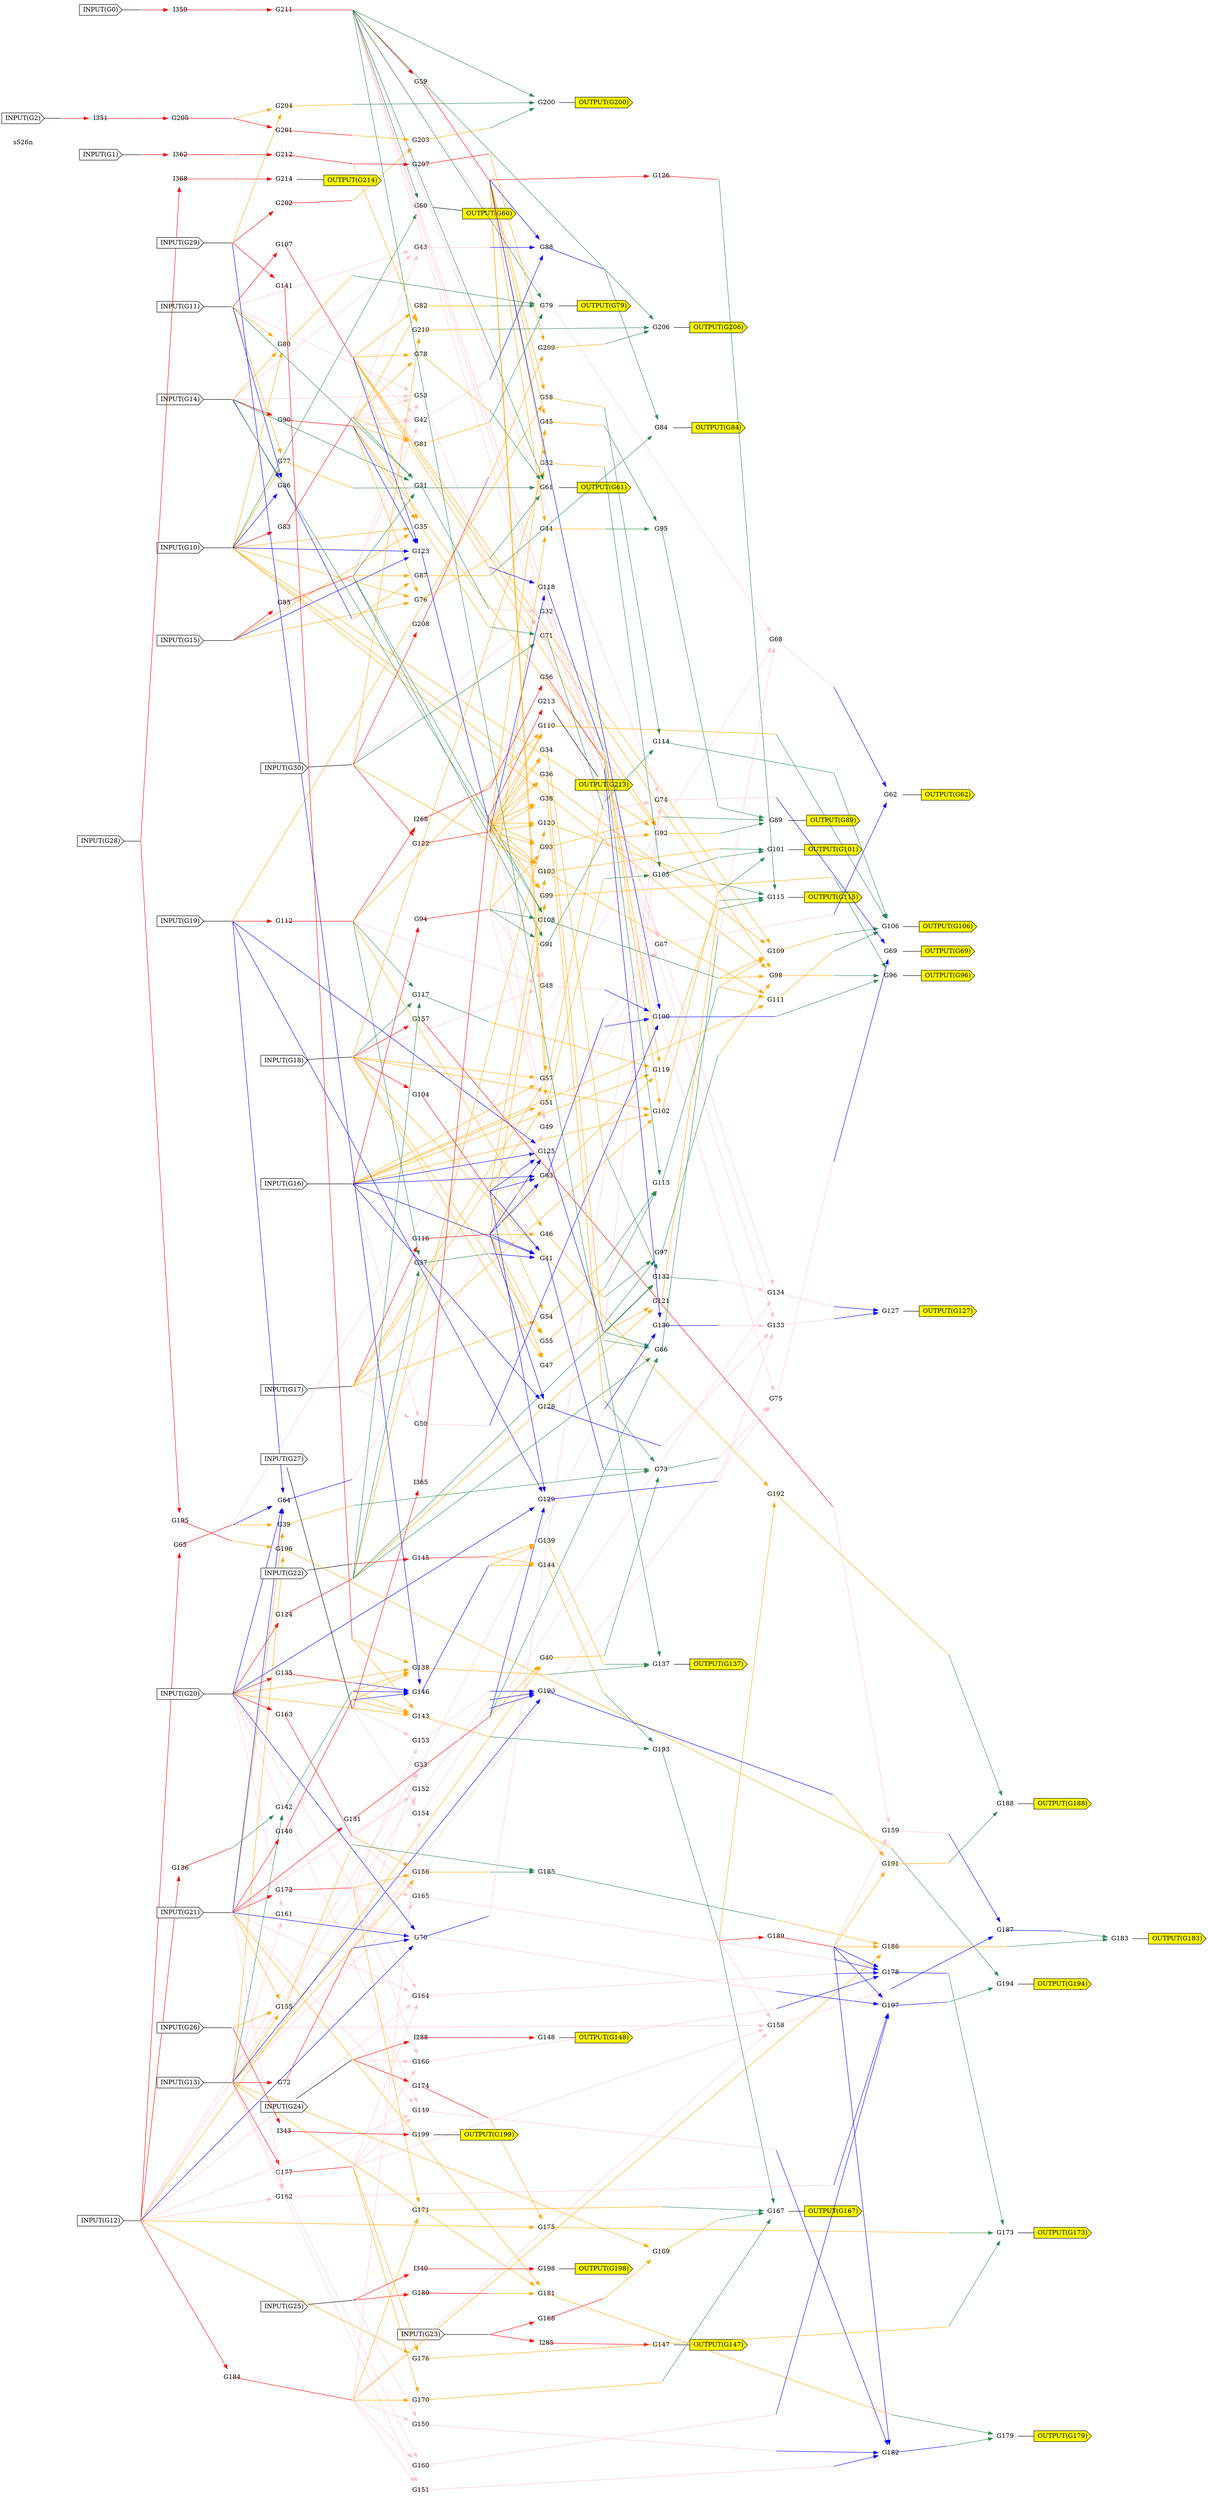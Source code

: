 digraph a
{
	//24 Inputs
	//27 Outputs
	//194 Gates
	overlap = false;
	rankdir = LR;
	splines = false;
	"s526n" [color = invis]
	G0 [label = "INPUT(G0)" shape = cds style = filled fillcolor = white]
	OG0 [label = "", fixedsize="false", width=0, height=0, shape=none]
	G0 -> OG0 [arrowhead=none]
	G1 [label = "INPUT(G1)" shape = cds style = filled fillcolor = white]
	OG1 [label = "", fixedsize="false", width=0, height=0, shape=none]
	G1 -> OG1 [arrowhead=none]
	G2 [label = "INPUT(G2)" shape = cds style = filled fillcolor = white]
	OG2 [label = "", fixedsize="false", width=0, height=0, shape=none]
	G2 -> OG2 [arrowhead=none]
	G10 [label = "INPUT(G10)" shape = cds style = filled fillcolor = white]
	OG10 [label = "", fixedsize="false", width=0, height=0, shape=none]
	G10 -> OG10 [arrowhead=none]
	G11 [label = "INPUT(G11)" shape = cds style = filled fillcolor = white]
	OG11 [label = "", fixedsize="false", width=0, height=0, shape=none]
	G11 -> OG11 [arrowhead=none]
	G12 [label = "INPUT(G12)" shape = cds style = filled fillcolor = white]
	OG12 [label = "", fixedsize="false", width=0, height=0, shape=none]
	G12 -> OG12 [arrowhead=none]
	G13 [label = "INPUT(G13)" shape = cds style = filled fillcolor = white]
	OG13 [label = "", fixedsize="false", width=0, height=0, shape=none]
	G13 -> OG13 [arrowhead=none]
	G14 [label = "INPUT(G14)" shape = cds style = filled fillcolor = white]
	OG14 [label = "", fixedsize="false", width=0, height=0, shape=none]
	G14 -> OG14 [arrowhead=none]
	G15 [label = "INPUT(G15)" shape = cds style = filled fillcolor = white]
	OG15 [label = "", fixedsize="false", width=0, height=0, shape=none]
	G15 -> OG15 [arrowhead=none]
	G16 [label = "INPUT(G16)" shape = cds style = filled fillcolor = white]
	OG16 [label = "", fixedsize="false", width=0, height=0, shape=none]
	G16 -> OG16 [arrowhead=none]
	G17 [label = "INPUT(G17)" shape = cds style = filled fillcolor = white]
	OG17 [label = "", fixedsize="false", width=0, height=0, shape=none]
	G17 -> OG17 [arrowhead=none]
	G18 [label = "INPUT(G18)" shape = cds style = filled fillcolor = white]
	OG18 [label = "", fixedsize="false", width=0, height=0, shape=none]
	G18 -> OG18 [arrowhead=none]
	G19 [label = "INPUT(G19)" shape = cds style = filled fillcolor = white]
	OG19 [label = "", fixedsize="false", width=0, height=0, shape=none]
	G19 -> OG19 [arrowhead=none]
	G20 [label = "INPUT(G20)" shape = cds style = filled fillcolor = white]
	OG20 [label = "", fixedsize="false", width=0, height=0, shape=none]
	G20 -> OG20 [arrowhead=none]
	G21 [label = "INPUT(G21)" shape = cds style = filled fillcolor = white]
	OG21 [label = "", fixedsize="false", width=0, height=0, shape=none]
	G21 -> OG21 [arrowhead=none]
	G22 [label = "INPUT(G22)" shape = cds style = filled fillcolor = white]
	OG22 [label = "", fixedsize="false", width=0, height=0, shape=none]
	G22 -> OG22 [arrowhead=none]
	G23 [label = "INPUT(G23)" shape = cds style = filled fillcolor = white]
	OG23 [label = "", fixedsize="false", width=0, height=0, shape=none]
	G23 -> OG23 [arrowhead=none]
	G24 [label = "INPUT(G24)" shape = cds style = filled fillcolor = white]
	OG24 [label = "", fixedsize="false", width=0, height=0, shape=none]
	G24 -> OG24 [arrowhead=none]
	G25 [label = "INPUT(G25)" shape = cds style = filled fillcolor = white]
	OG25 [label = "", fixedsize="false", width=0, height=0, shape=none]
	G25 -> OG25 [arrowhead=none]
	G26 [label = "INPUT(G26)" shape = cds style = filled fillcolor = white]
	OG26 [label = "", fixedsize="false", width=0, height=0, shape=none]
	G26 -> OG26 [arrowhead=none]
	G27 [label = "INPUT(G27)" shape = cds style = filled fillcolor = white]
	OG27 [label = "", fixedsize="false", width=0, height=0, shape=none]
	G27 -> OG27 [arrowhead=none]
	G28 [label = "INPUT(G28)" shape = cds style = filled fillcolor = white]
	OG28 [label = "", fixedsize="false", width=0, height=0, shape=none]
	G28 -> OG28 [arrowhead=none]
	G29 [label = "INPUT(G29)" shape = cds style = filled fillcolor = white]
	OG29 [label = "", fixedsize="false", width=0, height=0, shape=none]
	G29 -> OG29 [arrowhead=none]
	G30 [label = "INPUT(G30)" shape = cds style = filled fillcolor = white]
	OG30 [label = "", fixedsize="false", width=0, height=0, shape=none]
	G30 -> OG30 [arrowhead=none]
	OG147 [label = "OUTPUT(G147)" shape = cds style = filled fillcolor = yellow]
	OG148 [label = "OUTPUT(G148)" shape = cds style = filled fillcolor = yellow]
	OG198 [label = "OUTPUT(G198)" shape = cds style = filled fillcolor = yellow]
	OG199 [label = "OUTPUT(G199)" shape = cds style = filled fillcolor = yellow]
	OG213 [label = "OUTPUT(G213)" shape = cds style = filled fillcolor = yellow]
	OG214 [label = "OUTPUT(G214)" shape = cds style = filled fillcolor = yellow]
	OG62 [label = "OUTPUT(G62)" shape = cds style = filled fillcolor = yellow]
	OG127 [label = "OUTPUT(G127)" shape = cds style = filled fillcolor = yellow]
	OG69 [label = "OUTPUT(G69)" shape = cds style = filled fillcolor = yellow]
	OG60 [label = "OUTPUT(G60)" shape = cds style = filled fillcolor = yellow]
	OG61 [label = "OUTPUT(G61)" shape = cds style = filled fillcolor = yellow]
	OG79 [label = "OUTPUT(G79)" shape = cds style = filled fillcolor = yellow]
	OG84 [label = "OUTPUT(G84)" shape = cds style = filled fillcolor = yellow]
	OG206 [label = "OUTPUT(G206)" shape = cds style = filled fillcolor = yellow]
	OG200 [label = "OUTPUT(G200)" shape = cds style = filled fillcolor = yellow]
	OG137 [label = "OUTPUT(G137)" shape = cds style = filled fillcolor = yellow]
	OG115 [label = "OUTPUT(G115)" shape = cds style = filled fillcolor = yellow]
	OG96 [label = "OUTPUT(G96)" shape = cds style = filled fillcolor = yellow]
	OG89 [label = "OUTPUT(G89)" shape = cds style = filled fillcolor = yellow]
	OG101 [label = "OUTPUT(G101)" shape = cds style = filled fillcolor = yellow]
	OG106 [label = "OUTPUT(G106)" shape = cds style = filled fillcolor = yellow]
	OG167 [label = "OUTPUT(G167)" shape = cds style = filled fillcolor = yellow]
	OG173 [label = "OUTPUT(G173)" shape = cds style = filled fillcolor = yellow]
	OG179 [label = "OUTPUT(G179)" shape = cds style = filled fillcolor = yellow]
	OG188 [label = "OUTPUT(G188)" shape = cds style = filled fillcolor = yellow]
	OG194 [label = "OUTPUT(G194)" shape = cds style = filled fillcolor = yellow]
	OG183 [label = "OUTPUT(G183)" shape = cds style = filled fillcolor = yellow]
	I359 [label = "I359" shape = none fillcolor = red image="NOT.png"];
	OI359 [label = "", fixedsize="false", width=0, height=0, shape=none]
	I359 -> OI359 [arrowhead=none color = red tailclip=false]
	OG0 -> I359 [color = red];
	I362 [label = "I362" shape = none fillcolor = red image="NOT.png"];
	OI362 [label = "", fixedsize="false", width=0, height=0, shape=none]
	I362 -> OI362 [arrowhead=none color = red tailclip=false]
	OG1 -> I362 [color = red];
	I351 [label = "I351" shape = none fillcolor = red image="NOT.png"];
	OI351 [label = "", fixedsize="false", width=0, height=0, shape=none]
	I351 -> OI351 [arrowhead=none color = red tailclip=false]
	OG2 -> I351 [color = red];
	G83 [label = "G83" shape = none fillcolor = red image="NOT.png"];
	OG83 [label = "", fixedsize="false", width=0, height=0, shape=none]
	G83 -> OG83 [arrowhead=none color = red tailclip=false]
	OG10 -> G83 [color = red];
	G107 [label = "G107" shape = none fillcolor = red image="NOT.png"];
	OG107 [label = "", fixedsize="false", width=0, height=0, shape=none]
	G107 -> OG107 [arrowhead=none color = red tailclip=false]
	OG11 -> G107 [color = red];
	G65 [label = "G65" shape = none fillcolor = red image="NOT.png"];
	OG65 [label = "", fixedsize="false", width=0, height=0, shape=none]
	G65 -> OG65 [arrowhead=none color = red tailclip=false]
	OG12 -> G65 [color = red];
	G136 [label = "G136" shape = none fillcolor = red image="NOT.png"];
	OG136 [label = "", fixedsize="false", width=0, height=0, shape=none]
	G136 -> OG136 [arrowhead=none color = red tailclip=false]
	OG12 -> G136 [color = red];
	G184 [label = "G184" shape = none fillcolor = red image="NOT.png"];
	OG184 [label = "", fixedsize="false", width=0, height=0, shape=none]
	G184 -> OG184 [arrowhead=none color = red tailclip=false]
	OG12 -> G184 [color = red];
	G124 [label = "G124" shape = none fillcolor = red image="NOT.png"];
	OG124 [label = "", fixedsize="false", width=0, height=0, shape=none]
	G124 -> OG124 [arrowhead=none color = red tailclip=false]
	OG20 -> G124 [color = red];
	G135 [label = "G135" shape = none fillcolor = red image="NOT.png"];
	OG135 [label = "", fixedsize="false", width=0, height=0, shape=none]
	G135 -> OG135 [arrowhead=none color = red tailclip=false]
	OG20 -> G135 [color = red];
	G163 [label = "G163" shape = none fillcolor = red image="NOT.png"];
	OG163 [label = "", fixedsize="false", width=0, height=0, shape=none]
	G163 -> OG163 [arrowhead=none color = red tailclip=false]
	OG20 -> G163 [color = red];
	G72 [label = "G72" shape = none fillcolor = red image="NOT.png"];
	OG72 [label = "", fixedsize="false", width=0, height=0, shape=none]
	G72 -> OG72 [arrowhead=none color = red tailclip=false]
	OG13 -> G72 [color = red];
	G177 [label = "G177" shape = none fillcolor = red image="NOT.png"];
	OG177 [label = "", fixedsize="false", width=0, height=0, shape=none]
	G177 -> OG177 [arrowhead=none color = red tailclip=false]
	OG13 -> G177 [color = red];
	G131 [label = "G131" shape = none fillcolor = red image="NOT.png"];
	OG131 [label = "", fixedsize="false", width=0, height=0, shape=none]
	G131 -> OG131 [arrowhead=none color = red tailclip=false]
	OG21 -> G131 [color = red];
	G140 [label = "G140" shape = none fillcolor = red image="NOT.png"];
	OG140 [label = "", fixedsize="false", width=0, height=0, shape=none]
	G140 -> OG140 [arrowhead=none color = red tailclip=false]
	OG21 -> G140 [color = red];
	G172 [label = "G172" shape = none fillcolor = red image="NOT.png"];
	OG172 [label = "", fixedsize="false", width=0, height=0, shape=none]
	G172 -> OG172 [arrowhead=none color = red tailclip=false]
	OG21 -> G172 [color = red];
	G90 [label = "G90" shape = none fillcolor = red image="NOT.png"];
	OG90 [label = "", fixedsize="false", width=0, height=0, shape=none]
	G90 -> OG90 [arrowhead=none color = red tailclip=false]
	OG14 -> G90 [color = red];
	G145 [label = "G145" shape = none fillcolor = red image="NOT.png"];
	OG145 [label = "", fixedsize="false", width=0, height=0, shape=none]
	G145 -> OG145 [arrowhead=none color = red tailclip=false]
	OG22 -> G145 [color = red];
	G122 [label = "G122" shape = none fillcolor = red image="NOT.png"];
	OG122 [label = "", fixedsize="false", width=0, height=0, shape=none]
	G122 -> OG122 [arrowhead=none color = red tailclip=false]
	OG30 -> G122 [color = red];
	G208 [label = "G208" shape = none fillcolor = red image="NOT.png"];
	OG208 [label = "", fixedsize="false", width=0, height=0, shape=none]
	G208 -> OG208 [arrowhead=none color = red tailclip=false]
	OG30 -> G208 [color = red];
	G85 [label = "G85" shape = none fillcolor = red image="NOT.png"];
	OG85 [label = "", fixedsize="false", width=0, height=0, shape=none]
	G85 -> OG85 [arrowhead=none color = red tailclip=false]
	OG15 -> G85 [color = red];
	I285 [label = "I285" shape = none fillcolor = red image="NOT.png"];
	OI285 [label = "", fixedsize="false", width=0, height=0, shape=none]
	I285 -> OI285 [arrowhead=none color = red tailclip=false]
	OG23 -> I285 [color = red];
	G168 [label = "G168" shape = none fillcolor = red image="NOT.png"];
	OG168 [label = "", fixedsize="false", width=0, height=0, shape=none]
	G168 -> OG168 [arrowhead=none color = red tailclip=false]
	OG23 -> G168 [color = red];
	G94 [label = "G94" shape = none fillcolor = red image="NOT.png"];
	OG94 [label = "", fixedsize="false", width=0, height=0, shape=none]
	G94 -> OG94 [arrowhead=none color = red tailclip=false]
	OG16 -> G94 [color = red];
	I288 [label = "I288" shape = none fillcolor = red image="NOT.png"];
	OI288 [label = "", fixedsize="false", width=0, height=0, shape=none]
	I288 -> OI288 [arrowhead=none color = red tailclip=false]
	OG24 -> I288 [color = red];
	G174 [label = "G174" shape = none fillcolor = red image="NOT.png"];
	OG174 [label = "", fixedsize="false", width=0, height=0, shape=none]
	G174 -> OG174 [arrowhead=none color = red tailclip=false]
	OG24 -> G174 [color = red];
	G116 [label = "G116" shape = none fillcolor = red image="NOT.png"];
	OG116 [label = "", fixedsize="false", width=0, height=0, shape=none]
	G116 -> OG116 [arrowhead=none color = red tailclip=false]
	OG17 -> G116 [color = red];
	G180 [label = "G180" shape = none fillcolor = red image="NOT.png"];
	OG180 [label = "", fixedsize="false", width=0, height=0, shape=none]
	G180 -> OG180 [arrowhead=none color = red tailclip=false]
	OG25 -> G180 [color = red];
	I340 [label = "I340" shape = none fillcolor = red image="NOT.png"];
	OI340 [label = "", fixedsize="false", width=0, height=0, shape=none]
	I340 -> OI340 [arrowhead=none color = red tailclip=false]
	OG25 -> I340 [color = red];
	G104 [label = "G104" shape = none fillcolor = red image="NOT.png"];
	OG104 [label = "", fixedsize="false", width=0, height=0, shape=none]
	G104 -> OG104 [arrowhead=none color = red tailclip=false]
	OG18 -> G104 [color = red];
	G157 [label = "G157" shape = none fillcolor = red image="NOT.png"];
	OG157 [label = "", fixedsize="false", width=0, height=0, shape=none]
	G157 -> OG157 [arrowhead=none color = red tailclip=false]
	OG18 -> G157 [color = red];
	I343 [label = "I343" shape = none fillcolor = red image="NOT.png"];
	OI343 [label = "", fixedsize="false", width=0, height=0, shape=none]
	I343 -> OI343 [arrowhead=none color = red tailclip=false]
	OG26 -> I343 [color = red];
	G112 [label = "G112" shape = none fillcolor = red image="NOT.png"];
	OG112 [label = "", fixedsize="false", width=0, height=0, shape=none]
	G112 -> OG112 [arrowhead=none color = red tailclip=false]
	OG19 -> G112 [color = red];
	I365 [label = "I365" shape = none fillcolor = red image="NOT.png"];
	OI365 [label = "", fixedsize="false", width=0, height=0, shape=none]
	I365 -> OI365 [arrowhead=none color = red tailclip=false]
	OG27 -> I365 [color = red];
	G195 [label = "G195" shape = none fillcolor = red image="NOT.png"];
	OG195 [label = "", fixedsize="false", width=0, height=0, shape=none]
	G195 -> OG195 [arrowhead=none color = red tailclip=false]
	OG28 -> G195 [color = red];
	I368 [label = "I368" shape = none fillcolor = red image="NOT.png"];
	OI368 [label = "", fixedsize="false", width=0, height=0, shape=none]
	I368 -> OI368 [arrowhead=none color = red tailclip=false]
	OG28 -> I368 [color = red];
	G141 [label = "G141" shape = none fillcolor = red image="NOT.png"];
	OG141 [label = "", fixedsize="false", width=0, height=0, shape=none]
	G141 -> OG141 [arrowhead=none color = red tailclip=false]
	OG29 -> G141 [color = red];
	G202 [label = "G202" shape = none fillcolor = red image="NOT.png"];
	OG202 [label = "", fixedsize="false", width=0, height=0, shape=none]
	G202 -> OG202 [arrowhead=none color = red tailclip=false]
	OG29 -> G202 [color = red];
	G211 [label = "G211" shape = none fillcolor = red image="NOT.png"];
	OG211 [label = "", fixedsize="false", width=0, height=0, shape=none]
	G211 -> OG211 [arrowhead=none color = red tailclip=false]
	OI359 -> G211 [color = red];
	G212 [label = "G212" shape = none fillcolor = red image="NOT.png"];
	OG212 [label = "", fixedsize="false", width=0, height=0, shape=none]
	G212 -> OG212 [arrowhead=none color = red tailclip=false]
	OI362 -> G212 [color = red];
	G205 [label = "G205" shape = none fillcolor = red image="NOT.png"];
	OG205 [label = "", fixedsize="false", width=0, height=0, shape=none]
	G205 -> OG205 [arrowhead=none color = red tailclip=false]
	OI351 -> G205 [color = red];
	G147 [label = "G147" shape = none fillcolor = red image="NOT.png"];
	G147 -> OG147 [arrowhead=none color = black]
	OI285 -> G147 [color = red];
	G148 [label = "G148" shape = none fillcolor = red image="NOT.png"];
	G148 -> OG148 [arrowhead=none color = black]
	OI288 -> G148 [color = red];
	G198 [label = "G198" shape = none fillcolor = red image="NOT.png"];
	G198 -> OG198 [arrowhead=none color = black]
	OI340 -> G198 [color = red];
	G199 [label = "G199" shape = none fillcolor = red image="NOT.png"];
	G199 -> OG199 [arrowhead=none color = black]
	OI343 -> G199 [color = red];
	I268 [label = "I268" shape = none fillcolor = red image="NOT.png"];
	OI268 [label = "", fixedsize="false", width=0, height=0, shape=none]
	I268 -> OI268 [arrowhead=none color = red tailclip=false]
	OG112 -> I268 [color = red];
	G56 [label = "G56" shape = none fillcolor = red image="NOT.png"];
	OG56 [label = "", fixedsize="false", width=0, height=0, shape=none]
	G56 -> OG56 [arrowhead=none color = red tailclip=false]
	OI268 -> G56 [color = red];
	G213 [label = "G213" shape = none fillcolor = red image="NOT.png"];
	G213 -> OG213 [arrowhead=none color = black]
	OI365 -> G213 [color = red];
	G214 [label = "G214" shape = none fillcolor = red image="NOT.png"];
	G214 -> OG214 [arrowhead=none color = black]
	OI368 -> G214 [color = red];
	G59 [label = "G59" shape = none fillcolor = red image="NOT.png"];
	OG59 [label = "", fixedsize="false", width=0, height=0, shape=none]
	G59 -> OG59 [arrowhead=none color = red tailclip=false]
	OG211 -> G59 [color = red];
	G207 [label = "G207" shape = none fillcolor = red image="NOT.png"];
	OG207 [label = "", fixedsize="false", width=0, height=0, shape=none]
	G207 -> OG207 [arrowhead=none color = red tailclip=false]
	OG212 -> G207 [color = red];
	G201 [label = "G201" shape = none fillcolor = red image="NOT.png"];
	OG201 [label = "", fixedsize="false", width=0, height=0, shape=none]
	G201 -> OG201 [arrowhead=none color = red tailclip=false]
	OG205 -> G201 [color = red];
	G126 [label = "G126" shape = none fillcolor = red image="NOT.png"];
	OG126 [label = "", fixedsize="false", width=0, height=0, shape=none]
	G126 -> OG126 [arrowhead=none color = red tailclip=false]
	OG59 -> G126 [color = red];
	G189 [label = "G189" shape = none fillcolor = red image="NOT.png"];
	OG189 [label = "", fixedsize="false", width=0, height=0, shape=none]
	G189 -> OG189 [arrowhead=none color = red tailclip=false]
	OG193 -> G189 [color = red];
	G77 [label = "G77" shape = none fillcolor = orange image="AND.png"];
	OG77 [label = "", fixedsize="false", width=0, height=0, shape=none]
	G77 -> OG77 [arrowhead=none color = orange tailclip=false]
	OG10 -> G77 [color = orange];
	OG11 -> G77 [color = orange];
	G80 [label = "G80" shape = none fillcolor = orange image="AND.png"];
	OG80 [label = "", fixedsize="false", width=0, height=0, shape=none]
	G80 -> OG80 [arrowhead=none color = orange tailclip=false]
	OG10 -> G80 [color = orange];
	OG11 -> G80 [color = orange];
	OG14 -> G80 [color = orange];
	G155 [label = "G155" shape = none fillcolor = orange image="AND.png"];
	OG155 [label = "", fixedsize="false", width=0, height=0, shape=none]
	G155 -> OG155 [arrowhead=none color = orange tailclip=false]
	OG21 -> G155 [color = orange];
	OG13 -> G155 [color = orange];
	OG26 -> G155 [color = orange];
	G78 [label = "G78" shape = none fillcolor = orange image="AND.png"];
	OG78 [label = "", fixedsize="false", width=0, height=0, shape=none]
	G78 -> OG78 [arrowhead=none color = orange tailclip=false]
	OG83 -> G78 [color = orange];
	OG107 -> G78 [color = orange];
	G39 [label = "G39" shape = none fillcolor = orange image="AND.png"];
	OG39 [label = "", fixedsize="false", width=0, height=0, shape=none]
	G39 -> OG39 [arrowhead=none color = orange tailclip=false]
	OG65 -> G39 [color = orange];
	OG21 -> G39 [color = orange];
	G170 [label = "G170" shape = none fillcolor = orange image="AND.png"];
	OG170 [label = "", fixedsize="false", width=0, height=0, shape=none]
	G170 -> OG170 [arrowhead=none color = orange tailclip=false]
	OG184 -> G170 [color = orange];
	OG177 -> G170 [color = orange];
	G176 [label = "G176" shape = none fillcolor = orange image="AND.png"];
	OG176 [label = "", fixedsize="false", width=0, height=0, shape=none]
	G176 -> OG176 [arrowhead=none color = orange tailclip=false]
	OG177 -> G176 [color = orange];
	OG12 -> G176 [color = orange];
	G40 [label = "G40" shape = none fillcolor = orange image="AND.png"];
	OG40 [label = "", fixedsize="false", width=0, height=0, shape=none]
	G40 -> OG40 [arrowhead=none color = orange tailclip=false]
	OG12 -> G40 [color = orange];
	OG131 -> G40 [color = orange];
	G156 [label = "G156" shape = none fillcolor = orange image="AND.png"];
	OG156 [label = "", fixedsize="false", width=0, height=0, shape=none]
	G156 -> OG156 [arrowhead=none color = orange tailclip=false]
	OG163 -> G156 [color = orange];
	OG172 -> G156 [color = orange];
	OG13 -> G156 [color = orange];
	G171 [label = "G171" shape = none fillcolor = orange image="AND.png"];
	OG171 [label = "", fixedsize="false", width=0, height=0, shape=none]
	G171 -> OG171 [arrowhead=none color = orange tailclip=false]
	OG172 -> G171 [color = orange];
	OG184 -> G171 [color = orange];
	G35 [label = "G35" shape = none fillcolor = orange image="AND.png"];
	OG35 [label = "", fixedsize="false", width=0, height=0, shape=none]
	G35 -> OG35 [arrowhead=none color = orange tailclip=false]
	OG10 -> G35 [color = orange];
	OG107 -> G35 [color = orange];
	OG90 -> G35 [color = orange];
	OG15 -> G35 [color = orange];
	G76 [label = "G76" shape = none fillcolor = orange image="AND.png"];
	OG76 [label = "", fixedsize="false", width=0, height=0, shape=none]
	G76 -> OG76 [arrowhead=none color = orange tailclip=false]
	OG10 -> G76 [color = orange];
	OG90 -> G76 [color = orange];
	OG15 -> G76 [color = orange];
	G81 [label = "G81" shape = none fillcolor = orange image="AND.png"];
	OG81 [label = "", fixedsize="false", width=0, height=0, shape=none]
	G81 -> OG81 [arrowhead=none color = orange tailclip=false]
	OG83 -> G81 [color = orange];
	OG90 -> G81 [color = orange];
	G82 [label = "G82" shape = none fillcolor = orange image="AND.png"];
	OG82 [label = "", fixedsize="false", width=0, height=0, shape=none]
	G82 -> OG82 [arrowhead=none color = orange tailclip=false]
	OG107 -> G82 [color = orange];
	OG90 -> G82 [color = orange];
	G87 [label = "G87" shape = none fillcolor = orange image="AND.png"];
	OG87 [label = "", fixedsize="false", width=0, height=0, shape=none]
	G87 -> OG87 [arrowhead=none color = orange tailclip=false]
	OG85 -> G87 [color = orange];
	OG86 -> G87 [color = orange];
	G169 [label = "G169" shape = none fillcolor = orange image="AND.png"];
	OG169 [label = "", fixedsize="false", width=0, height=0, shape=none]
	G169 -> OG169 [arrowhead=none color = orange tailclip=false]
	OG13 -> G169 [color = orange];
	OG168 -> G169 [color = orange];
	G175 [label = "G175" shape = none fillcolor = orange image="AND.png"];
	OG175 [label = "", fixedsize="false", width=0, height=0, shape=none]
	G175 -> OG175 [arrowhead=none color = orange tailclip=false]
	OG174 -> G175 [color = orange];
	OG12 -> G175 [color = orange];
	G47 [label = "G47" shape = none fillcolor = orange image="AND.png"];
	OG47 [label = "", fixedsize="false", width=0, height=0, shape=none]
	G47 -> OG47 [arrowhead=none color = orange tailclip=false]
	OG116 -> G47 [color = orange];
	OG18 -> G47 [color = orange];
	G55 [label = "G55" shape = none fillcolor = orange image="AND.png"];
	OG55 [label = "", fixedsize="false", width=0, height=0, shape=none]
	G55 -> OG55 [arrowhead=none color = orange tailclip=false]
	OG116 -> G55 [color = orange];
	OG18 -> G55 [color = orange];
	G181 [label = "G181" shape = none fillcolor = orange image="AND.png"];
	OG181 [label = "", fixedsize="false", width=0, height=0, shape=none]
	G181 -> OG181 [arrowhead=none color = orange tailclip=false]
	OG180 -> G181 [color = orange];
	OG13 -> G181 [color = orange];
	OG21 -> G181 [color = orange];
	G54 [label = "G54" shape = none fillcolor = orange image="AND.png"];
	OG54 [label = "", fixedsize="false", width=0, height=0, shape=none]
	G54 -> OG54 [arrowhead=none color = orange tailclip=false]
	OG17 -> G54 [color = orange];
	OG104 -> G54 [color = orange];
	G46 [label = "G46" shape = none fillcolor = orange image="AND.png"];
	OG46 [label = "", fixedsize="false", width=0, height=0, shape=none]
	G46 -> OG46 [arrowhead=none color = orange tailclip=false]
	OG116 -> G46 [color = orange];
	OG112 -> G46 [color = orange];
	G196 [label = "G196" shape = none fillcolor = orange image="AND.png"];
	OG196 [label = "", fixedsize="false", width=0, height=0, shape=none]
	G196 -> OG196 [arrowhead=none color = orange tailclip=false]
	OG195 -> G196 [color = orange];
	OG13 -> G196 [color = orange];
	G210 [label = "G210" shape = none fillcolor = orange image="AND.png"];
	OG210 [label = "", fixedsize="false", width=0, height=0, shape=none]
	G210 -> OG210 [arrowhead=none color = orange tailclip=false]
	OG212 -> G210 [color = orange];
	OG30 -> G210 [color = orange];
	G204 [label = "G204" shape = none fillcolor = orange image="AND.png"];
	OG204 [label = "", fixedsize="false", width=0, height=0, shape=none]
	G204 -> OG204 [arrowhead=none color = orange tailclip=false]
	OG205 -> G204 [color = orange];
	OG29 -> G204 [color = orange];
	G138 [label = "G138" shape = none fillcolor = orange image="AND.png"];
	OG138 [label = "", fixedsize="false", width=0, height=0, shape=none]
	G138 -> OG138 [arrowhead=none color = orange tailclip=false]
	OG140 -> G138 [color = orange];
	OG20 -> G138 [color = orange];
	OG141 -> G138 [color = orange];
	OG142 -> G138 [color = orange];
	G143 [label = "G143" shape = none fillcolor = orange image="AND.png"];
	OG143 [label = "", fixedsize="false", width=0, height=0, shape=none]
	G143 -> OG143 [arrowhead=none color = orange tailclip=false]
	OG140 -> G143 [color = orange];
	OG20 -> G143 [color = orange];
	OG141 -> G143 [color = orange];
	OG142 -> G143 [color = orange];
	G34 [label = "G34" shape = none fillcolor = orange image="AND.png"];
	OG34 [label = "", fixedsize="false", width=0, height=0, shape=none]
	G34 -> OG34 [arrowhead=none color = orange tailclip=false]
	OG122 -> G34 [color = orange];
	OG123 -> G34 [color = orange];
	G36 [label = "G36" shape = none fillcolor = orange image="AND.png"];
	OG36 [label = "", fixedsize="false", width=0, height=0, shape=none]
	G36 -> OG36 [arrowhead=none color = orange tailclip=false]
	OG122 -> G36 [color = orange];
	OG123 -> G36 [color = orange];
	G38 [label = "G38" shape = none fillcolor = orange image="AND.png"];
	OG38 [label = "", fixedsize="false", width=0, height=0, shape=none]
	G38 -> OG38 [arrowhead=none color = orange tailclip=false]
	OG122 -> G38 [color = orange];
	OG123 -> G38 [color = orange];
	G93 [label = "G93" shape = none fillcolor = orange image="AND.png"];
	OG93 [label = "", fixedsize="false", width=0, height=0, shape=none]
	G93 -> OG93 [arrowhead=none color = orange tailclip=false]
	OG94 -> G93 [color = orange];
	OG122 -> G93 [color = orange];
	OG123 -> G93 [color = orange];
	G99 [label = "G99" shape = none fillcolor = orange image="AND.png"];
	OG99 [label = "", fixedsize="false", width=0, height=0, shape=none]
	G99 -> OG99 [arrowhead=none color = orange tailclip=false]
	OG116 -> G99 [color = orange];
	OG122 -> G99 [color = orange];
	OG123 -> G99 [color = orange];
	G103 [label = "G103" shape = none fillcolor = orange image="AND.png"];
	OG103 [label = "", fixedsize="false", width=0, height=0, shape=none]
	G103 -> OG103 [arrowhead=none color = orange tailclip=false]
	OG104 -> G103 [color = orange];
	OG122 -> G103 [color = orange];
	OG123 -> G103 [color = orange];
	G110 [label = "G110" shape = none fillcolor = orange image="AND.png"];
	OG110 [label = "", fixedsize="false", width=0, height=0, shape=none]
	G110 -> OG110 [arrowhead=none color = orange tailclip=false]
	OG112 -> G110 [color = orange];
	OG122 -> G110 [color = orange];
	OG123 -> G110 [color = orange];
	G120 [label = "G120" shape = none fillcolor = orange image="AND.png"];
	OG120 [label = "", fixedsize="false", width=0, height=0, shape=none]
	G120 -> OG120 [arrowhead=none color = orange tailclip=false]
	OG124 -> G120 [color = orange];
	OG122 -> G120 [color = orange];
	OG123 -> G120 [color = orange];
	G92 [label = "G92" shape = none fillcolor = orange image="AND.png"];
	OG92 [label = "", fixedsize="false", width=0, height=0, shape=none]
	G92 -> OG92 [arrowhead=none color = orange tailclip=false]
	OG90 -> G92 [color = orange];
	OG107 -> G92 [color = orange];
	OG10 -> G92 [color = orange];
	OG91 -> G92 [color = orange];
	G121 [label = "G121" shape = none fillcolor = orange image="AND.png"];
	OG121 [label = "", fixedsize="false", width=0, height=0, shape=none]
	G121 -> OG121 [arrowhead=none color = orange tailclip=false]
	OG124 -> G121 [color = orange];
	OG125 -> G121 [color = orange];
	G44 [label = "G44" shape = none fillcolor = orange image="AND.png"];
	OG44 [label = "", fixedsize="false", width=0, height=0, shape=none]
	G44 -> OG44 [arrowhead=none color = orange tailclip=false]
	OG59 -> G44 [color = orange];
	OG94 -> G44 [color = orange];
	G45 [label = "G45" shape = none fillcolor = orange image="AND.png"];
	OG45 [label = "", fixedsize="false", width=0, height=0, shape=none]
	G45 -> OG45 [arrowhead=none color = orange tailclip=false]
	OG122 -> G45 [color = orange];
	OG59 -> G45 [color = orange];
	G51 [label = "G51" shape = none fillcolor = orange image="AND.png"];
	OG51 [label = "", fixedsize="false", width=0, height=0, shape=none]
	G51 -> OG51 [arrowhead=none color = orange tailclip=false]
	OG59 -> G51 [color = orange];
	OG16 -> G51 [color = orange];
	OG17 -> G51 [color = orange];
	G52 [label = "G52" shape = none fillcolor = orange image="AND.png"];
	OG52 [label = "", fixedsize="false", width=0, height=0, shape=none]
	G52 -> OG52 [arrowhead=none color = orange tailclip=false]
	OG59 -> G52 [color = orange];
	OG18 -> G52 [color = orange];
	G57 [label = "G57" shape = none fillcolor = orange image="AND.png"];
	OG57 [label = "", fixedsize="false", width=0, height=0, shape=none]
	G57 -> OG57 [arrowhead=none color = orange tailclip=false]
	OG59 -> G57 [color = orange];
	OG16 -> G57 [color = orange];
	OG17 -> G57 [color = orange];
	OG18 -> G57 [color = orange];
	G58 [label = "G58" shape = none fillcolor = orange image="AND.png"];
	OG58 [label = "", fixedsize="false", width=0, height=0, shape=none]
	G58 -> OG58 [arrowhead=none color = orange tailclip=false]
	OG59 -> G58 [color = orange];
	OG19 -> G58 [color = orange];
	G209 [label = "G209" shape = none fillcolor = orange image="AND.png"];
	OG209 [label = "", fixedsize="false", width=0, height=0, shape=none]
	G209 -> OG209 [arrowhead=none color = orange tailclip=false]
	OG207 -> G209 [color = orange];
	OG208 -> G209 [color = orange];
	G203 [label = "G203" shape = none fillcolor = orange image="AND.png"];
	OG203 [label = "", fixedsize="false", width=0, height=0, shape=none]
	G203 -> OG203 [arrowhead=none color = orange tailclip=false]
	OG201 -> G203 [color = orange];
	OG202 -> G203 [color = orange];
	G139 [label = "G139" shape = none fillcolor = orange image="AND.png"];
	OG139 [label = "", fixedsize="false", width=0, height=0, shape=none]
	G139 -> OG139 [arrowhead=none color = orange tailclip=false]
	OG145 -> G139 [color = orange];
	OG146 -> G139 [color = orange];
	G144 [label = "G144" shape = none fillcolor = orange image="AND.png"];
	OG144 [label = "", fixedsize="false", width=0, height=0, shape=none]
	G144 -> OG144 [arrowhead=none color = orange tailclip=false]
	OG145 -> G144 [color = orange];
	OG146 -> G144 [color = orange];
	G102 [label = "G102" shape = none fillcolor = orange image="AND.png"];
	OG102 [label = "", fixedsize="false", width=0, height=0, shape=none]
	G102 -> OG102 [arrowhead=none color = orange tailclip=false]
	OG18 -> G102 [color = orange];
	OG17 -> G102 [color = orange];
	OG16 -> G102 [color = orange];
	OG118 -> G102 [color = orange];
	G119 [label = "G119" shape = none fillcolor = orange image="AND.png"];
	OG119 [label = "", fixedsize="false", width=0, height=0, shape=none]
	G119 -> OG119 [arrowhead=none color = orange tailclip=false]
	OG116 -> G119 [color = orange];
	OG16 -> G119 [color = orange];
	OG117 -> G119 [color = orange];
	OG118 -> G119 [color = orange];
	G98 [label = "G98" shape = none fillcolor = orange image="AND.png"];
	OG98 [label = "", fixedsize="false", width=0, height=0, shape=none]
	G98 -> OG98 [arrowhead=none color = orange tailclip=false]
	OG107 -> G98 [color = orange];
	OG10 -> G98 [color = orange];
	OG108 -> G98 [color = orange];
	OG97 -> G98 [color = orange];
	G109 [label = "G109" shape = none fillcolor = orange image="AND.png"];
	OG109 [label = "", fixedsize="false", width=0, height=0, shape=none]
	G109 -> OG109 [arrowhead=none color = orange tailclip=false]
	OG107 -> G109 [color = orange];
	OG10 -> G109 [color = orange];
	OG108 -> G109 [color = orange];
	OG113 -> G109 [color = orange];
	G111 [label = "G111" shape = none fillcolor = orange image="AND.png"];
	OG111 [label = "", fixedsize="false", width=0, height=0, shape=none]
	G111 -> OG111 [arrowhead=none color = orange tailclip=false]
	OG16 -> G111 [color = orange];
	OG30 -> G111 [color = orange];
	OG113 -> G111 [color = orange];
	G192 [label = "G192" shape = none fillcolor = orange image="AND.png"];
	OG192 [label = "", fixedsize="false", width=0, height=0, shape=none]
	G192 -> OG192 [arrowhead=none color = orange tailclip=false]
	OG18 -> G192 [color = orange];
	OG193 -> G192 [color = orange];
	G186 [label = "G186" shape = none fillcolor = orange image="AND.png"];
	OG186 [label = "", fixedsize="false", width=0, height=0, shape=none]
	G186 -> OG186 [arrowhead=none color = orange tailclip=false]
	OG184 -> G186 [color = orange];
	OG189 -> G186 [color = orange];
	OG185 -> G186 [color = orange];
	G191 [label = "G191" shape = none fillcolor = orange image="AND.png"];
	OG191 [label = "", fixedsize="false", width=0, height=0, shape=none]
	G191 -> OG191 [arrowhead=none color = orange tailclip=false]
	OG189 -> G191 [color = orange];
	OG190 -> G191 [color = orange];
	G161 [label = "G161" shape = none fillcolor = pink image="OR.png"];
	OG161 [label = "", fixedsize="false", width=0, height=0, shape=none]
	G161 -> OG161 [arrowhead=none color = pink tailclip=false]
	OG20 -> G161 [color = pink];
	OG13 -> G161 [color = pink];
	G162 [label = "G162" shape = none fillcolor = pink image="OR.png"];
	OG162 [label = "", fixedsize="false", width=0, height=0, shape=none]
	G162 -> OG162 [arrowhead=none color = pink tailclip=false]
	OG21 -> G162 [color = pink];
	OG12 -> G162 [color = pink];
	G50 [label = "G50" shape = none fillcolor = pink image="OR.png"];
	OG50 [label = "", fixedsize="false", width=0, height=0, shape=none]
	G50 -> OG50 [arrowhead=none color = pink tailclip=false]
	OG16 -> G50 [color = pink];
	OG17 -> G50 [color = pink];
	G43 [label = "G43" shape = none fillcolor = pink image="OR.png"];
	OG43 [label = "", fixedsize="false", width=0, height=0, shape=none]
	G43 -> OG43 [arrowhead=none color = pink tailclip=false]
	OG83 -> G43 [color = pink];
	OG11 -> G43 [color = pink];
	OG14 -> G43 [color = pink];
	G150 [label = "G150" shape = none fillcolor = pink image="OR.png"];
	OG150 [label = "", fixedsize="false", width=0, height=0, shape=none]
	G150 -> OG150 [arrowhead=none color = pink tailclip=false]
	OG184 -> G150 [color = pink];
	OG25 -> G150 [color = pink];
	G151 [label = "G151" shape = none fillcolor = pink image="OR.png"];
	OG151 [label = "", fixedsize="false", width=0, height=0, shape=none]
	G151 -> OG151 [arrowhead=none color = pink tailclip=false]
	OG184 -> G151 [color = pink];
	OG13 -> G151 [color = pink];
	G154 [label = "G154" shape = none fillcolor = pink image="OR.png"];
	OG154 [label = "", fixedsize="false", width=0, height=0, shape=none]
	G154 -> OG154 [arrowhead=none color = pink tailclip=false]
	OG184 -> G154 [color = pink];
	OG27 -> G154 [color = pink];
	G160 [label = "G160" shape = none fillcolor = pink image="OR.png"];
	OG160 [label = "", fixedsize="false", width=0, height=0, shape=none]
	G160 -> OG160 [arrowhead=none color = pink tailclip=false]
	OG184 -> G160 [color = pink];
	OG13 -> G160 [color = pink];
	G152 [label = "G152" shape = none fillcolor = pink image="OR.png"];
	OG152 [label = "", fixedsize="false", width=0, height=0, shape=none]
	G152 -> OG152 [arrowhead=none color = pink tailclip=false]
	OG163 -> G152 [color = pink];
	OG21 -> G152 [color = pink];
	OG12 -> G152 [color = pink];
	G33 [label = "G33" shape = none fillcolor = pink image="OR.png"];
	OG33 [label = "", fixedsize="false", width=0, height=0, shape=none]
	G33 -> OG33 [arrowhead=none color = pink tailclip=false]
	OG72 -> G33 [color = pink];
	OG12 -> G33 [color = pink];
	G149 [label = "G149" shape = none fillcolor = pink image="OR.png"];
	OG149 [label = "", fixedsize="false", width=0, height=0, shape=none]
	G149 -> OG149 [arrowhead=none color = pink tailclip=false]
	OG20 -> G149 [color = pink];
	OG21 -> G149 [color = pink];
	OG12 -> G149 [color = pink];
	OG177 -> G149 [color = pink];
	G164 [label = "G164" shape = none fillcolor = pink image="OR.png"];
	OG164 [label = "", fixedsize="false", width=0, height=0, shape=none]
	G164 -> OG164 [arrowhead=none color = pink tailclip=false]
	OG20 -> G164 [color = pink];
	OG21 -> G164 [color = pink];
	OG12 -> G164 [color = pink];
	OG177 -> G164 [color = pink];
	G153 [label = "G153" shape = none fillcolor = pink image="OR.png"];
	OG153 [label = "", fixedsize="false", width=0, height=0, shape=none]
	G153 -> OG153 [arrowhead=none color = pink tailclip=false]
	OG172 -> G153 [color = pink];
	OG27 -> G153 [color = pink];
	G165 [label = "G165" shape = none fillcolor = pink image="OR.png"];
	OG165 [label = "", fixedsize="false", width=0, height=0, shape=none]
	G165 -> OG165 [arrowhead=none color = pink tailclip=false]
	OG163 -> G165 [color = pink];
	OG172 -> G165 [color = pink];
	OG13 -> G165 [color = pink];
	G166 [label = "G166" shape = none fillcolor = pink image="OR.png"];
	OG166 [label = "", fixedsize="false", width=0, height=0, shape=none]
	G166 -> OG166 [arrowhead=none color = pink tailclip=false]
	OG172 -> G166 [color = pink];
	OG177 -> G166 [color = pink];
	OG24 -> G166 [color = pink];
	G42 [label = "G42" shape = none fillcolor = pink image="OR.png"];
	OG42 [label = "", fixedsize="false", width=0, height=0, shape=none]
	G42 -> OG42 [arrowhead=none color = pink tailclip=false]
	OG83 -> G42 [color = pink];
	OG107 -> G42 [color = pink];
	OG90 -> G42 [color = pink];
	OG85 -> G42 [color = pink];
	G53 [label = "G53" shape = none fillcolor = pink image="OR.png"];
	OG53 [label = "", fixedsize="false", width=0, height=0, shape=none]
	G53 -> OG53 [arrowhead=none color = pink tailclip=false]
	OG83 -> G53 [color = pink];
	OG11 -> G53 [color = pink];
	OG14 -> G53 [color = pink];
	OG85 -> G53 [color = pink];
	G49 [label = "G49" shape = none fillcolor = pink image="OR.png"];
	OG49 [label = "", fixedsize="false", width=0, height=0, shape=none]
	G49 -> OG49 [arrowhead=none color = pink tailclip=false]
	OG122 -> G49 [color = pink];
	OG94 -> G49 [color = pink];
	OG116 -> G49 [color = pink];
	G48 [label = "G48" shape = none fillcolor = pink image="OR.png"];
	OG48 [label = "", fixedsize="false", width=0, height=0, shape=none]
	G48 -> OG48 [arrowhead=none color = pink tailclip=false]
	OG122 -> G48 [color = pink];
	OG94 -> G48 [color = pink];
	OG18 -> G48 [color = pink];
	OG112 -> G48 [color = pink];
	G32 [label = "G32" shape = none fillcolor = pink image="OR.png"];
	OG32 [label = "", fixedsize="false", width=0, height=0, shape=none]
	G32 -> OG32 [arrowhead=none color = pink tailclip=false]
	OG30 -> G32 [color = pink];
	OG31 -> G32 [color = pink];
	G67 [label = "G67" shape = none fillcolor = pink image="OR.png"];
	OG67 [label = "", fixedsize="false", width=0, height=0, shape=none]
	G67 -> OG67 [arrowhead=none color = pink tailclip=false]
	OG211 -> G67 [color = pink];
	OG63 -> G67 [color = pink];
	OG64 -> G67 [color = pink];
	OG71 -> G67 [color = pink];
	G74 [label = "G74" shape = none fillcolor = pink image="OR.png"];
	OG74 [label = "", fixedsize="false", width=0, height=0, shape=none]
	G74 -> OG74 [arrowhead=none color = pink tailclip=false]
	OG211 -> G74 [color = pink];
	OG125 -> G74 [color = pink];
	OG70 -> G74 [color = pink];
	OG71 -> G74 [color = pink];
	G134 [label = "G134" shape = none fillcolor = pink image="OR.png"];
	OG134 [label = "", fixedsize="false", width=0, height=0, shape=none]
	G134 -> OG134 [arrowhead=none color = pink tailclip=false]
	OG131 -> G134 [color = pink];
	OG211 -> G134 [color = pink];
	OG132 -> G134 [color = pink];
	G68 [label = "G68" shape = none fillcolor = pink image="OR.png"];
	OG68 [label = "", fixedsize="false", width=0, height=0, shape=none]
	G68 -> OG68 [arrowhead=none color = pink tailclip=false]
	OG65 -> G68 [color = pink];
	OG211 -> G68 [color = pink];
	OG66 -> G68 [color = pink];
	G133 [label = "G133" shape = none fillcolor = pink image="OR.png"];
	OG133 [label = "", fixedsize="false", width=0, height=0, shape=none]
	G133 -> OG133 [arrowhead=none color = pink tailclip=false]
	OG211 -> G133 [color = pink];
	OG128 -> G133 [color = pink];
	OG129 -> G133 [color = pink];
	OG130 -> G133 [color = pink];
	G75 [label = "G75" shape = none fillcolor = pink image="OR.png"];
	OG75 [label = "", fixedsize="false", width=0, height=0, shape=none]
	G75 -> OG75 [arrowhead=none color = pink tailclip=false]
	OG72 -> G75 [color = pink];
	OG211 -> G75 [color = pink];
	OG73 -> G75 [color = pink];
	G158 [label = "G158" shape = none fillcolor = pink image="OR.png"];
	OG158 [label = "", fixedsize="false", width=0, height=0, shape=none]
	G158 -> OG158 [arrowhead=none color = pink tailclip=false]
	OG193 -> G158 [color = pink];
	OG184 -> G158 [color = pink];
	OG177 -> G158 [color = pink];
	OG26 -> G158 [color = pink];
	G159 [label = "G159" shape = none fillcolor = pink image="OR.png"];
	OG159 [label = "", fixedsize="false", width=0, height=0, shape=none]
	G159 -> OG159 [arrowhead=none color = pink tailclip=false]
	OG189 -> G159 [color = pink];
	OG157 -> G159 [color = pink];
	G86 [label = "G86" shape = none fillcolor = blue image="NAND.png"];
	OG86 [label = "", fixedsize="false", width=0, height=0, shape=none]
	G86 -> OG86 [arrowhead=none color = blue tailclip=false]
	OG14 -> G86 [color = blue];
	OG11 -> G86 [color = blue];
	OG10 -> G86 [color = blue];
	G64 [label = "G64" shape = none fillcolor = blue image="NAND.png"];
	OG64 [label = "", fixedsize="false", width=0, height=0, shape=none]
	G64 -> OG64 [arrowhead=none color = blue tailclip=false]
	OG65 -> G64 [color = blue];
	OG21 -> G64 [color = blue];
	OG20 -> G64 [color = blue];
	OG19 -> G64 [color = blue];
	G70 [label = "G70" shape = none fillcolor = blue image="NAND.png"];
	OG70 [label = "", fixedsize="false", width=0, height=0, shape=none]
	G70 -> OG70 [arrowhead=none color = blue tailclip=false]
	OG72 -> G70 [color = blue];
	OG12 -> G70 [color = blue];
	OG21 -> G70 [color = blue];
	OG20 -> G70 [color = blue];
	G123 [label = "G123" shape = none fillcolor = blue image="NAND.png"];
	OG123 [label = "", fixedsize="false", width=0, height=0, shape=none]
	G123 -> OG123 [arrowhead=none color = blue tailclip=false]
	OG15 -> G123 [color = blue];
	OG90 -> G123 [color = blue];
	OG107 -> G123 [color = blue];
	OG10 -> G123 [color = blue];
	G128 [label = "G128" shape = none fillcolor = blue image="NAND.png"];
	OG128 [label = "", fixedsize="false", width=0, height=0, shape=none]
	G128 -> OG128 [arrowhead=none color = blue tailclip=false]
	OG116 -> G128 [color = blue];
	OG16 -> G128 [color = blue];
	G63 [label = "G63" shape = none fillcolor = blue image="NAND.png"];
	OG63 [label = "", fixedsize="false", width=0, height=0, shape=none]
	G63 -> OG63 [arrowhead=none color = blue tailclip=false]
	OG104 -> G63 [color = blue];
	OG116 -> G63 [color = blue];
	OG16 -> G63 [color = blue];
	G125 [label = "G125" shape = none fillcolor = blue image="NAND.png"];
	OG125 [label = "", fixedsize="false", width=0, height=0, shape=none]
	G125 -> OG125 [arrowhead=none color = blue tailclip=false]
	OG19 -> G125 [color = blue];
	OG104 -> G125 [color = blue];
	OG116 -> G125 [color = blue];
	OG16 -> G125 [color = blue];
	G129 [label = "G129" shape = none fillcolor = blue image="NAND.png"];
	OG129 [label = "", fixedsize="false", width=0, height=0, shape=none]
	G129 -> OG129 [arrowhead=none color = blue tailclip=false]
	OG131 -> G129 [color = blue];
	OG20 -> G129 [color = blue];
	OG19 -> G129 [color = blue];
	OG104 -> G129 [color = blue];
	G146 [label = "G146" shape = none fillcolor = blue image="NAND.png"];
	OG146 [label = "", fixedsize="false", width=0, height=0, shape=none]
	G146 -> OG146 [arrowhead=none color = blue tailclip=false]
	OG140 -> G146 [color = blue];
	OG135 -> G146 [color = blue];
	OG29 -> G146 [color = blue];
	OG142 -> G146 [color = blue];
	G190 [label = "G190" shape = none fillcolor = blue image="NAND.png"];
	OG190 [label = "", fixedsize="false", width=0, height=0, shape=none]
	G190 -> OG190 [arrowhead=none color = blue tailclip=false]
	OG152 -> G190 [color = blue];
	OG153 -> G190 [color = blue];
	OG154 -> G190 [color = blue];
	OG13 -> G190 [color = blue];
	G118 [label = "G118" shape = none fillcolor = blue image="NAND.png"];
	OG118 [label = "", fixedsize="false", width=0, height=0, shape=none]
	G118 -> OG118 [arrowhead=none color = blue tailclip=false]
	OG53 -> G118 [color = blue];
	OG122 -> G118 [color = blue];
	G41 [label = "G41" shape = none fillcolor = blue image="NAND.png"];
	OG41 [label = "", fixedsize="false", width=0, height=0, shape=none]
	G41 -> OG41 [arrowhead=none color = blue tailclip=false]
	OG104 -> G41 [color = blue];
	OG116 -> G41 [color = blue];
	OG16 -> G41 [color = blue];
	OG37 -> G41 [color = blue];
	G88 [label = "G88" shape = none fillcolor = blue image="NAND.png"];
	OG88 [label = "", fixedsize="false", width=0, height=0, shape=none]
	G88 -> OG88 [arrowhead=none color = blue tailclip=false]
	OG42 -> G88 [color = blue];
	OG43 -> G88 [color = blue];
	OG59 -> G88 [color = blue];
	G100 [label = "G100" shape = none fillcolor = blue image="NAND.png"];
	OG100 [label = "", fixedsize="false", width=0, height=0, shape=none]
	G100 -> OG100 [arrowhead=none color = blue tailclip=false]
	OG48 -> G100 [color = blue];
	OG49 -> G100 [color = blue];
	OG50 -> G100 [color = blue];
	OG59 -> G100 [color = blue];
	G130 [label = "G130" shape = none fillcolor = blue image="NAND.png"];
	OG130 [label = "", fixedsize="false", width=0, height=0, shape=none]
	G130 -> OG130 [arrowhead=none color = blue tailclip=false]
	OG32 -> G130 [color = blue];
	OG33 -> G130 [color = blue];
	G62 [label = "G62" shape = none fillcolor = blue image="NAND.png"];
	G62 -> OG62 [arrowhead=none color = black]
	OG67 -> G62 [color = blue];
	OG68 -> G62 [color = blue];
	G127 [label = "G127" shape = none fillcolor = blue image="NAND.png"];
	G127 -> OG127 [arrowhead=none color = black]
	OG133 -> G127 [color = blue];
	OG134 -> G127 [color = blue];
	G69 [label = "G69" shape = none fillcolor = blue image="NAND.png"];
	G69 -> OG69 [arrowhead=none color = black]
	OG74 -> G69 [color = blue];
	OG75 -> G69 [color = blue];
	G178 [label = "G178" shape = none fillcolor = blue image="NAND.png"];
	OG178 [label = "", fixedsize="false", width=0, height=0, shape=none]
	G178 -> OG178 [arrowhead=none color = blue tailclip=false]
	OG164 -> G178 [color = blue];
	OG165 -> G178 [color = blue];
	OG166 -> G178 [color = blue];
	OG189 -> G178 [color = blue];
	G182 [label = "G182" shape = none fillcolor = blue image="NAND.png"];
	OG182 [label = "", fixedsize="false", width=0, height=0, shape=none]
	G182 -> OG182 [arrowhead=none color = blue tailclip=false]
	OG149 -> G182 [color = blue];
	OG150 -> G182 [color = blue];
	OG151 -> G182 [color = blue];
	OG189 -> G182 [color = blue];
	G197 [label = "G197" shape = none fillcolor = blue image="NAND.png"];
	OG197 [label = "", fixedsize="false", width=0, height=0, shape=none]
	G197 -> OG197 [arrowhead=none color = blue tailclip=false]
	OG160 -> G197 [color = blue];
	OG161 -> G197 [color = blue];
	OG162 -> G197 [color = blue];
	OG189 -> G197 [color = blue];
	G187 [label = "G187" shape = none fillcolor = blue image="NAND.png"];
	OG187 [label = "", fixedsize="false", width=0, height=0, shape=none]
	G187 -> OG187 [arrowhead=none color = blue tailclip=false]
	OG158 -> G187 [color = blue];
	OG159 -> G187 [color = blue];
	G142 [label = "G142" shape = none fillcolor = seagreen image="NOR.png"];
	OG142 [label = "", fixedsize="false", width=0, height=0, shape=none]
	G142 -> OG142 [arrowhead=none color = seagreen tailclip=false]
	OG13 -> G142 [color = seagreen];
	OG136 -> G142 [color = seagreen];
	G31 [label = "G31" shape = none fillcolor = seagreen image="NOR.png"];
	OG31 [label = "", fixedsize="false", width=0, height=0, shape=none]
	G31 -> OG31 [arrowhead=none color = seagreen tailclip=false]
	OG85 -> G31 [color = seagreen];
	OG14 -> G31 [color = seagreen];
	OG11 -> G31 [color = seagreen];
	OG83 -> G31 [color = seagreen];
	G91 [label = "G91" shape = none fillcolor = seagreen image="NOR.png"];
	OG91 [label = "", fixedsize="false", width=0, height=0, shape=none]
	G91 -> OG91 [arrowhead=none color = seagreen tailclip=false]
	OG94 -> G91 [color = seagreen];
	OG85 -> G91 [color = seagreen];
	G108 [label = "G108" shape = none fillcolor = seagreen image="NOR.png"];
	OG108 [label = "", fixedsize="false", width=0, height=0, shape=none]
	G108 -> OG108 [arrowhead=none color = seagreen tailclip=false]
	OG94 -> G108 [color = seagreen];
	OG85 -> G108 [color = seagreen];
	OG14 -> G108 [color = seagreen];
	G37 [label = "G37" shape = none fillcolor = seagreen image="NOR.png"];
	OG37 [label = "", fixedsize="false", width=0, height=0, shape=none]
	G37 -> OG37 [arrowhead=none color = seagreen tailclip=false]
	OG124 -> G37 [color = seagreen];
	OG112 -> G37 [color = seagreen];
	G117 [label = "G117" shape = none fillcolor = seagreen image="NOR.png"];
	OG117 [label = "", fixedsize="false", width=0, height=0, shape=none]
	G117 -> OG117 [arrowhead=none color = seagreen tailclip=false]
	OG124 -> G117 [color = seagreen];
	OG112 -> G117 [color = seagreen];
	OG18 -> G117 [color = seagreen];
	G60 [label = "G60" shape = none fillcolor = seagreen image="NOR.png"];
	G60 -> OG60 [arrowhead=none color = black]
	OG10 -> G60 [color = seagreen];
	OG211 -> G60 [color = seagreen];
	G185 [label = "G185" shape = none fillcolor = seagreen image="NOR.png"];
	OG185 [label = "", fixedsize="false", width=0, height=0, shape=none]
	G185 -> OG185 [arrowhead=none color = seagreen tailclip=false]
	OG155 -> G185 [color = seagreen];
	OG156 -> G185 [color = seagreen];
	G71 [label = "G71" shape = none fillcolor = seagreen image="NOR.png"];
	OG71 [label = "", fixedsize="false", width=0, height=0, shape=none]
	G71 -> OG71 [arrowhead=none color = seagreen tailclip=false]
	OG35 -> G71 [color = seagreen];
	OG30 -> G71 [color = seagreen];
	G61 [label = "G61" shape = none fillcolor = seagreen image="NOR.png"];
	G61 -> OG61 [arrowhead=none color = black]
	OG76 -> G61 [color = seagreen];
	OG77 -> G61 [color = seagreen];
	OG78 -> G61 [color = seagreen];
	OG211 -> G61 [color = seagreen];
	G79 [label = "G79" shape = none fillcolor = seagreen image="NOR.png"];
	G79 -> OG79 [arrowhead=none color = black]
	OG80 -> G79 [color = seagreen];
	OG81 -> G79 [color = seagreen];
	OG82 -> G79 [color = seagreen];
	OG211 -> G79 [color = seagreen];
	G97 [label = "G97" shape = none fillcolor = seagreen image="NOR.png"];
	OG97 [label = "", fixedsize="false", width=0, height=0, shape=none]
	G97 -> OG97 [arrowhead=none color = seagreen tailclip=false]
	OG46 -> G97 [color = seagreen];
	OG47 -> G97 [color = seagreen];
	G113 [label = "G113" shape = none fillcolor = seagreen image="NOR.png"];
	OG113 [label = "", fixedsize="false", width=0, height=0, shape=none]
	G113 -> OG113 [arrowhead=none color = seagreen tailclip=false]
	OG54 -> G113 [color = seagreen];
	OG55 -> G113 [color = seagreen];
	OG56 -> G113 [color = seagreen];
	G132 [label = "G132" shape = none fillcolor = seagreen image="NOR.png"];
	OG132 [label = "", fixedsize="false", width=0, height=0, shape=none]
	G132 -> OG132 [arrowhead=none color = seagreen tailclip=false]
	OG34 -> G132 [color = seagreen];
	OG124 -> G132 [color = seagreen];
	OG125 -> G132 [color = seagreen];
	G66 [label = "G66" shape = none fillcolor = seagreen image="NOR.png"];
	OG66 [label = "", fixedsize="false", width=0, height=0, shape=none]
	G66 -> OG66 [arrowhead=none color = seagreen tailclip=false]
	OG36 -> G66 [color = seagreen];
	OG131 -> G66 [color = seagreen];
	OG124 -> G66 [color = seagreen];
	OG125 -> G66 [color = seagreen];
	G73 [label = "G73" shape = none fillcolor = seagreen image="NOR.png"];
	OG73 [label = "", fixedsize="false", width=0, height=0, shape=none]
	G73 -> OG73 [arrowhead=none color = seagreen tailclip=false]
	OG38 -> G73 [color = seagreen];
	OG39 -> G73 [color = seagreen];
	OG40 -> G73 [color = seagreen];
	OG41 -> G73 [color = seagreen];
	G95 [label = "G95" shape = none fillcolor = seagreen image="NOR.png"];
	OG95 [label = "", fixedsize="false", width=0, height=0, shape=none]
	G95 -> OG95 [arrowhead=none color = seagreen tailclip=false]
	OG44 -> G95 [color = seagreen];
	OG45 -> G95 [color = seagreen];
	G105 [label = "G105" shape = none fillcolor = seagreen image="NOR.png"];
	OG105 [label = "", fixedsize="false", width=0, height=0, shape=none]
	G105 -> OG105 [arrowhead=none color = seagreen tailclip=false]
	OG51 -> G105 [color = seagreen];
	OG52 -> G105 [color = seagreen];
	G114 [label = "G114" shape = none fillcolor = seagreen image="NOR.png"];
	OG114 [label = "", fixedsize="false", width=0, height=0, shape=none]
	G114 -> OG114 [arrowhead=none color = seagreen tailclip=false]
	OG57 -> G114 [color = seagreen];
	OG58 -> G114 [color = seagreen];
	G84 [label = "G84" shape = none fillcolor = seagreen image="NOR.png"];
	G84 -> OG84 [arrowhead=none color = black]
	OG87 -> G84 [color = seagreen];
	OG88 -> G84 [color = seagreen];
	G206 [label = "G206" shape = none fillcolor = seagreen image="NOR.png"];
	G206 -> OG206 [arrowhead=none color = black]
	OG209 -> G206 [color = seagreen];
	OG210 -> G206 [color = seagreen];
	OG211 -> G206 [color = seagreen];
	G200 [label = "G200" shape = none fillcolor = seagreen image="NOR.png"];
	G200 -> OG200 [arrowhead=none color = black]
	OG203 -> G200 [color = seagreen];
	OG204 -> G200 [color = seagreen];
	OG211 -> G200 [color = seagreen];
	G137 [label = "G137" shape = none fillcolor = seagreen image="NOR.png"];
	G137 -> OG137 [arrowhead=none color = black]
	OG138 -> G137 [color = seagreen];
	OG139 -> G137 [color = seagreen];
	OG211 -> G137 [color = seagreen];
	G193 [label = "G193" shape = none fillcolor = seagreen image="NOR.png"];
	OG193 [label = "", fixedsize="false", width=0, height=0, shape=none]
	G193 -> OG193 [arrowhead=none color = seagreen tailclip=false]
	OG143 -> G193 [color = seagreen];
	OG144 -> G193 [color = seagreen];
	G115 [label = "G115" shape = none fillcolor = seagreen image="NOR.png"];
	G115 -> OG115 [arrowhead=none color = black]
	OG119 -> G115 [color = seagreen];
	OG120 -> G115 [color = seagreen];
	OG121 -> G115 [color = seagreen];
	OG126 -> G115 [color = seagreen];
	G96 [label = "G96" shape = none fillcolor = seagreen image="NOR.png"];
	G96 -> OG96 [arrowhead=none color = black]
	OG98 -> G96 [color = seagreen];
	OG99 -> G96 [color = seagreen];
	OG100 -> G96 [color = seagreen];
	G89 [label = "G89" shape = none fillcolor = seagreen image="NOR.png"];
	G89 -> OG89 [arrowhead=none color = black]
	OG92 -> G89 [color = seagreen];
	OG93 -> G89 [color = seagreen];
	OG95 -> G89 [color = seagreen];
	G101 [label = "G101" shape = none fillcolor = seagreen image="NOR.png"];
	G101 -> OG101 [arrowhead=none color = black]
	OG102 -> G101 [color = seagreen];
	OG103 -> G101 [color = seagreen];
	OG105 -> G101 [color = seagreen];
	G106 [label = "G106" shape = none fillcolor = seagreen image="NOR.png"];
	G106 -> OG106 [arrowhead=none color = black]
	OG109 -> G106 [color = seagreen];
	OG110 -> G106 [color = seagreen];
	OG111 -> G106 [color = seagreen];
	OG114 -> G106 [color = seagreen];
	G167 [label = "G167" shape = none fillcolor = seagreen image="NOR.png"];
	G167 -> OG167 [arrowhead=none color = black]
	OG169 -> G167 [color = seagreen];
	OG170 -> G167 [color = seagreen];
	OG171 -> G167 [color = seagreen];
	OG193 -> G167 [color = seagreen];
	G173 [label = "G173" shape = none fillcolor = seagreen image="NOR.png"];
	G173 -> OG173 [arrowhead=none color = black]
	OG175 -> G173 [color = seagreen];
	OG176 -> G173 [color = seagreen];
	OG178 -> G173 [color = seagreen];
	G179 [label = "G179" shape = none fillcolor = seagreen image="NOR.png"];
	G179 -> OG179 [arrowhead=none color = black]
	OG181 -> G179 [color = seagreen];
	OG182 -> G179 [color = seagreen];
	G188 [label = "G188" shape = none fillcolor = seagreen image="NOR.png"];
	G188 -> OG188 [arrowhead=none color = black]
	OG191 -> G188 [color = seagreen];
	OG192 -> G188 [color = seagreen];
	G194 [label = "G194" shape = none fillcolor = seagreen image="NOR.png"];
	G194 -> OG194 [arrowhead=none color = black]
	OG196 -> G194 [color = seagreen];
	OG197 -> G194 [color = seagreen];
	G183 [label = "G183" shape = none fillcolor = seagreen image="NOR.png"];
	G183 -> OG183 [arrowhead=none color = black]
	OG186 -> G183 [color = seagreen];
	OG187 -> G183 [color = seagreen];
}
